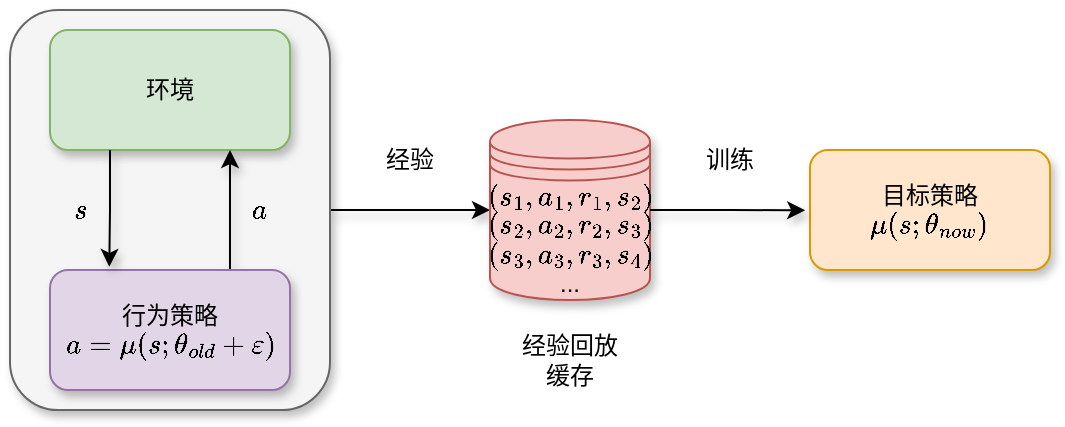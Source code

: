 <mxfile version="22.1.11" type="github">
  <diagram name="第 1 页" id="OavapEcR5rh2c_3eDMQr">
    <mxGraphModel dx="1185" dy="748" grid="1" gridSize="10" guides="1" tooltips="1" connect="1" arrows="1" fold="1" page="1" pageScale="1" pageWidth="827" pageHeight="1169" math="1" shadow="0">
      <root>
        <mxCell id="0" />
        <mxCell id="1" parent="0" />
        <mxCell id="UkFneGKtFQ02SUuGmYUd-10" style="edgeStyle=orthogonalEdgeStyle;rounded=0;orthogonalLoop=1;jettySize=auto;html=1;entryX=0;entryY=0.5;entryDx=0;entryDy=0;shadow=1;" parent="1" source="UkFneGKtFQ02SUuGmYUd-8" target="UkFneGKtFQ02SUuGmYUd-9" edge="1">
          <mxGeometry relative="1" as="geometry" />
        </mxCell>
        <mxCell id="UkFneGKtFQ02SUuGmYUd-8" value="" style="whiteSpace=wrap;html=1;rounded=1;glass=0;shadow=1;fillColor=#f5f5f5;strokeColor=#666666;fontColor=#333333;" parent="1" vertex="1">
          <mxGeometry width="160" height="200" as="geometry" />
        </mxCell>
        <mxCell id="UkFneGKtFQ02SUuGmYUd-2" value="环境" style="rounded=1;whiteSpace=wrap;html=1;fillColor=#d5e8d4;strokeColor=#82b366;shadow=1;" parent="1" vertex="1">
          <mxGeometry x="20" y="10" width="120" height="60" as="geometry" />
        </mxCell>
        <mxCell id="UkFneGKtFQ02SUuGmYUd-5" style="edgeStyle=orthogonalEdgeStyle;rounded=0;orthogonalLoop=1;jettySize=auto;html=1;exitX=0.75;exitY=0;exitDx=0;exitDy=0;entryX=0.75;entryY=1;entryDx=0;entryDy=0;shadow=1;" parent="1" source="UkFneGKtFQ02SUuGmYUd-3" target="UkFneGKtFQ02SUuGmYUd-2" edge="1">
          <mxGeometry relative="1" as="geometry" />
        </mxCell>
        <mxCell id="UkFneGKtFQ02SUuGmYUd-3" value="&lt;div&gt;行为策略&lt;/div&gt;&lt;div&gt;`a=\mu(s;\theta_{old}+\epsilon)`&lt;br&gt;&lt;/div&gt;" style="rounded=1;whiteSpace=wrap;html=1;fillColor=#e1d5e7;strokeColor=#9673a6;shadow=1;" parent="1" vertex="1">
          <mxGeometry x="20" y="130" width="120" height="60" as="geometry" />
        </mxCell>
        <mxCell id="UkFneGKtFQ02SUuGmYUd-4" style="edgeStyle=orthogonalEdgeStyle;rounded=0;orthogonalLoop=1;jettySize=auto;html=1;exitX=0.25;exitY=1;exitDx=0;exitDy=0;entryX=0.247;entryY=-0.027;entryDx=0;entryDy=0;entryPerimeter=0;shadow=1;" parent="1" source="UkFneGKtFQ02SUuGmYUd-2" target="UkFneGKtFQ02SUuGmYUd-3" edge="1">
          <mxGeometry relative="1" as="geometry" />
        </mxCell>
        <mxCell id="UkFneGKtFQ02SUuGmYUd-9" value="&lt;div&gt;`(s_1,a_1,r_1,s_2)`&lt;/div&gt;&lt;div&gt;`(s_2,a_2,r_2,s_3)`&lt;/div&gt;&lt;div&gt;`(s_3,a_3,r_3,s_4)`&lt;/div&gt;&lt;div&gt;...&lt;br&gt;&lt;/div&gt;" style="shape=datastore;whiteSpace=wrap;html=1;fillColor=#f8cecc;strokeColor=#b85450;shadow=1;" parent="1" vertex="1">
          <mxGeometry x="240" y="55" width="80" height="90" as="geometry" />
        </mxCell>
        <mxCell id="UkFneGKtFQ02SUuGmYUd-11" value="&lt;div&gt;目标策略&lt;/div&gt;&lt;div&gt;`\mu(s;\theta_{now})`&lt;br&gt;&lt;/div&gt;" style="rounded=1;whiteSpace=wrap;html=1;fillColor=#ffe6cc;strokeColor=#d79b00;shadow=1;" parent="1" vertex="1">
          <mxGeometry x="400" y="70" width="120" height="60" as="geometry" />
        </mxCell>
        <mxCell id="UkFneGKtFQ02SUuGmYUd-12" style="edgeStyle=orthogonalEdgeStyle;rounded=0;orthogonalLoop=1;jettySize=auto;html=1;entryX=-0.02;entryY=0.503;entryDx=0;entryDy=0;entryPerimeter=0;shadow=1;" parent="1" source="UkFneGKtFQ02SUuGmYUd-9" target="UkFneGKtFQ02SUuGmYUd-11" edge="1">
          <mxGeometry relative="1" as="geometry" />
        </mxCell>
        <mxCell id="UkFneGKtFQ02SUuGmYUd-13" value="经验回放缓存" style="text;strokeColor=none;align=center;fillColor=none;html=1;verticalAlign=middle;whiteSpace=wrap;rounded=0;shadow=1;" parent="1" vertex="1">
          <mxGeometry x="250" y="160" width="60" height="30" as="geometry" />
        </mxCell>
        <mxCell id="UkFneGKtFQ02SUuGmYUd-14" value="经验" style="text;strokeColor=none;align=center;fillColor=none;html=1;verticalAlign=middle;whiteSpace=wrap;rounded=0;shadow=1;" parent="1" vertex="1">
          <mxGeometry x="170" y="60" width="60" height="30" as="geometry" />
        </mxCell>
        <mxCell id="UkFneGKtFQ02SUuGmYUd-15" value="训练" style="text;strokeColor=none;align=center;fillColor=none;html=1;verticalAlign=middle;whiteSpace=wrap;rounded=0;shadow=1;" parent="1" vertex="1">
          <mxGeometry x="330" y="60" width="60" height="30" as="geometry" />
        </mxCell>
        <mxCell id="zuuM1en9fkrq3-st6C8G-1" value="`a`" style="text;strokeColor=none;align=center;fillColor=none;html=1;verticalAlign=middle;whiteSpace=wrap;rounded=0;shadow=1;" vertex="1" parent="1">
          <mxGeometry x="110" y="85" width="30" height="30" as="geometry" />
        </mxCell>
        <mxCell id="zuuM1en9fkrq3-st6C8G-2" value="`s`" style="text;strokeColor=none;align=center;fillColor=none;html=1;verticalAlign=middle;whiteSpace=wrap;rounded=0;shadow=1;" vertex="1" parent="1">
          <mxGeometry x="20" y="85" width="30" height="30" as="geometry" />
        </mxCell>
      </root>
    </mxGraphModel>
  </diagram>
</mxfile>
